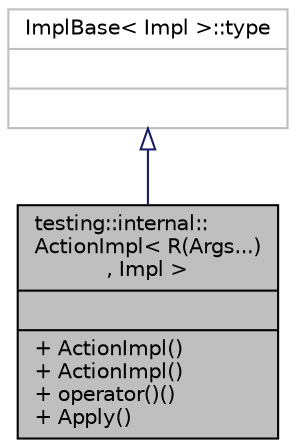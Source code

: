 digraph "testing::internal::ActionImpl&lt; R(Args...), Impl &gt;"
{
 // INTERACTIVE_SVG=YES
 // LATEX_PDF_SIZE
  edge [fontname="Helvetica",fontsize="10",labelfontname="Helvetica",labelfontsize="10"];
  node [fontname="Helvetica",fontsize="10",shape=record];
  Node1 [label="{testing::internal::\lActionImpl\< R(Args...)\l, Impl \>\n||+ ActionImpl()\l+ ActionImpl()\l+ operator()()\l+ Apply()\l}",height=0.2,width=0.4,color="black", fillcolor="grey75", style="filled", fontcolor="black",tooltip=" "];
  Node2 -> Node1 [dir="back",color="midnightblue",fontsize="10",style="solid",arrowtail="onormal",fontname="Helvetica"];
  Node2 [label="{ImplBase\< Impl \>::type\n||}",height=0.2,width=0.4,color="grey75", fillcolor="white", style="filled",tooltip=" "];
}
